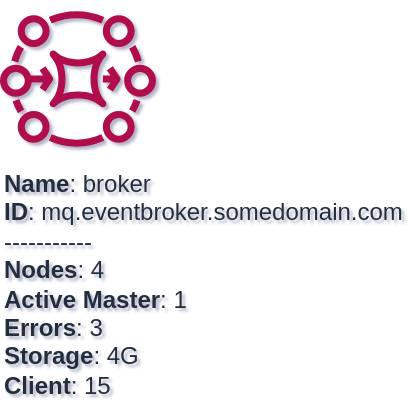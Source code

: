 <mxfile type="MultiCloud"><diagram id="diagram_1" name="AWS components"><mxGraphModel dx="1015" dy="661" grid="1" gridSize="10" guides="1" tooltips="1" connect="1" arrows="1" fold="1" page="1" pageScale="1" pageWidth="850" pageHeight="1100" math="0" shadow="1"><root><mxCell id="0" /><mxCell id="1" parent="0" /><mxCell id="vertex:mq_broker:mq.eventbroker.somedomain.com" value="&lt;b&gt;Name&lt;/b&gt;: broker&lt;BR&gt;&lt;b&gt;ID&lt;/b&gt;: mq.eventbroker.somedomain.com&lt;BR&gt;-----------&lt;BR&gt;&lt;b&gt;Nodes&lt;/b&gt;: 4&lt;BR&gt;&lt;b&gt;Active Master&lt;/b&gt;: 1&lt;BR&gt;&lt;b&gt;Errors&lt;/b&gt;: 3&lt;BR&gt;&lt;b&gt;Storage&lt;/b&gt;: 4G&lt;BR&gt;&lt;b&gt;Client&lt;/b&gt;: 15" style="sketch=0;outlineConnect=0;fontColor=#232F3E;gradientColor=none;fillColor=#B0084D;strokeColor=none;dashed=0;verticalLabelPosition=bottom;verticalAlign=top;align=left;html=1;fontSize=12;fontStyle=0;aspect=fixed;pointerEvents=1;shape=mxgraph.aws4.mq_broker;" parent="1" vertex="1"><mxGeometry width="78" height="78" as="geometry" /></mxCell></root></mxGraphModel></diagram></mxfile>